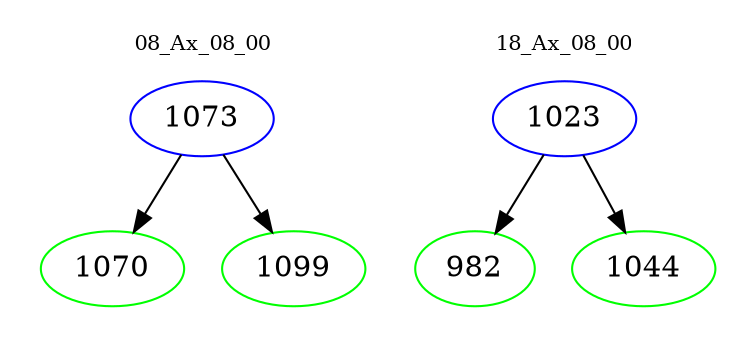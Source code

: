 digraph{
subgraph cluster_0 {
color = white
label = "08_Ax_08_00";
fontsize=10;
T0_1073 [label="1073", color="blue"]
T0_1073 -> T0_1070 [color="black"]
T0_1070 [label="1070", color="green"]
T0_1073 -> T0_1099 [color="black"]
T0_1099 [label="1099", color="green"]
}
subgraph cluster_1 {
color = white
label = "18_Ax_08_00";
fontsize=10;
T1_1023 [label="1023", color="blue"]
T1_1023 -> T1_982 [color="black"]
T1_982 [label="982", color="green"]
T1_1023 -> T1_1044 [color="black"]
T1_1044 [label="1044", color="green"]
}
}
